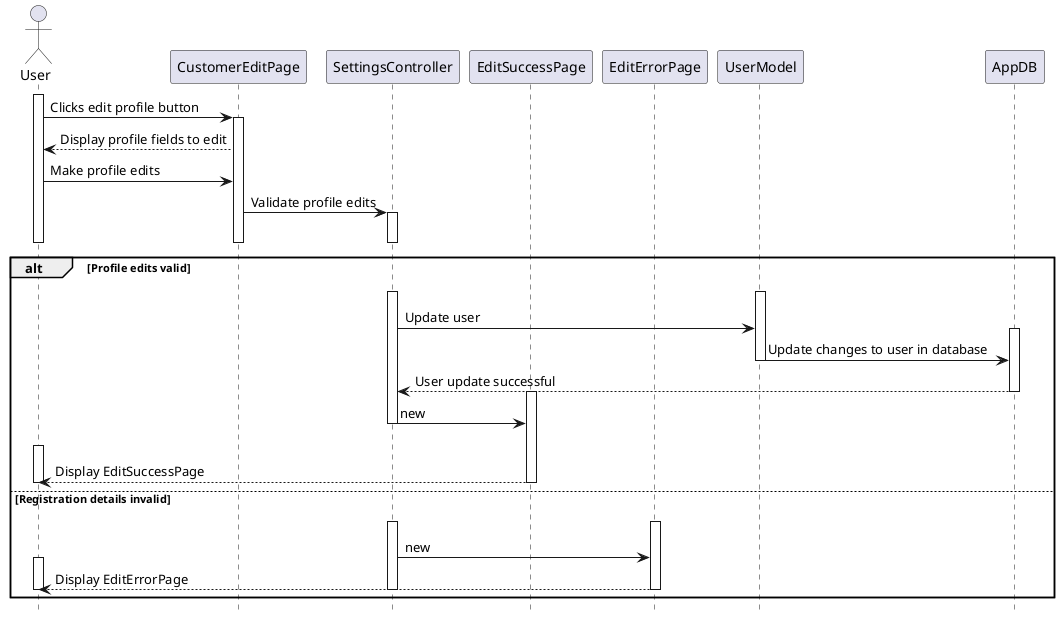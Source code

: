 @startuml
hide footbox
actor User
participant CustomerEditPage
participant SettingsController
participant EditSuccessPage
participant EditErrorPage
activate User
User -> CustomerEditPage: Clicks edit profile button
activate CustomerEditPage
CustomerEditPage --> User: Display profile fields to edit

User -> CustomerEditPage: Make profile edits
CustomerEditPage -> SettingsController: Validate profile edits
activate SettingsController
deactivate User
deactivate CustomerEditPage
deactivate SettingsController

alt Profile edits valid
    SettingsController-[hidden]->SettingsController
    activate SettingsController
    activate UserModel
    SettingsController -> UserModel: Update user
    activate AppDB
    UserModel -> AppDB: Update changes to user in database
    deactivate UserModel
    AppDB --> SettingsController: User update successful
    deactivate AppDB
    activate EditSuccessPage
    SettingsController -> EditSuccessPage: new
    deactivate SettingsController
    User-[hidden]->User
    activate User
    EditSuccessPage --> User: Display EditSuccessPage
    deactivate SettingsController
    deactivate AppDB
    deactivate EditSuccessPage
    deactivate User

else Registration details invalid
    SettingsController-[hidden]->SettingsController
    activate SettingsController
    activate EditErrorPage
    SettingsController -> EditErrorPage: new
    activate User
    EditErrorPage --> User: Display EditErrorPage
    deactivate User 
    deactivate SettingsController
    deactivate EditErrorPage
end
@enduml